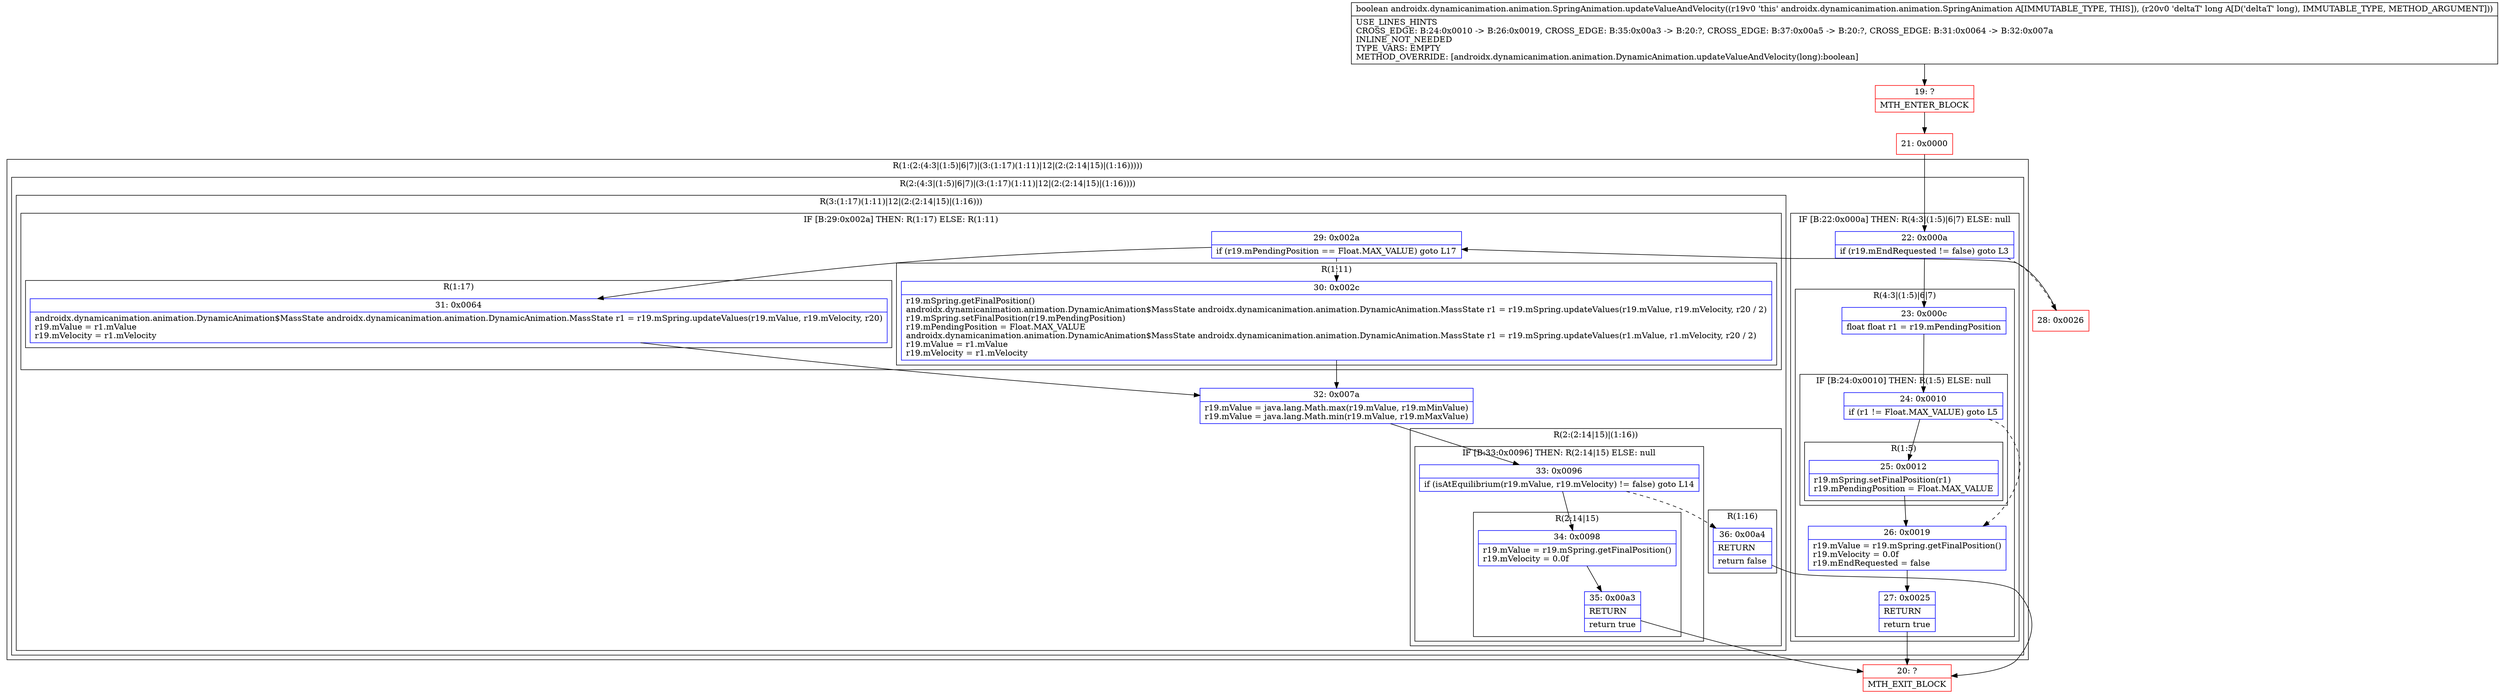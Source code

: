 digraph "CFG forandroidx.dynamicanimation.animation.SpringAnimation.updateValueAndVelocity(J)Z" {
subgraph cluster_Region_1654186893 {
label = "R(1:(2:(4:3|(1:5)|6|7)|(3:(1:17)(1:11)|12|(2:(2:14|15)|(1:16)))))";
node [shape=record,color=blue];
subgraph cluster_Region_1810752981 {
label = "R(2:(4:3|(1:5)|6|7)|(3:(1:17)(1:11)|12|(2:(2:14|15)|(1:16))))";
node [shape=record,color=blue];
subgraph cluster_IfRegion_482609543 {
label = "IF [B:22:0x000a] THEN: R(4:3|(1:5)|6|7) ELSE: null";
node [shape=record,color=blue];
Node_22 [shape=record,label="{22\:\ 0x000a|if (r19.mEndRequested != false) goto L3\l}"];
subgraph cluster_Region_1212149621 {
label = "R(4:3|(1:5)|6|7)";
node [shape=record,color=blue];
Node_23 [shape=record,label="{23\:\ 0x000c|float float r1 = r19.mPendingPosition\l}"];
subgraph cluster_IfRegion_267998993 {
label = "IF [B:24:0x0010] THEN: R(1:5) ELSE: null";
node [shape=record,color=blue];
Node_24 [shape=record,label="{24\:\ 0x0010|if (r1 != Float.MAX_VALUE) goto L5\l}"];
subgraph cluster_Region_915194897 {
label = "R(1:5)";
node [shape=record,color=blue];
Node_25 [shape=record,label="{25\:\ 0x0012|r19.mSpring.setFinalPosition(r1)\lr19.mPendingPosition = Float.MAX_VALUE\l}"];
}
}
Node_26 [shape=record,label="{26\:\ 0x0019|r19.mValue = r19.mSpring.getFinalPosition()\lr19.mVelocity = 0.0f\lr19.mEndRequested = false\l}"];
Node_27 [shape=record,label="{27\:\ 0x0025|RETURN\l|return true\l}"];
}
}
subgraph cluster_Region_608140097 {
label = "R(3:(1:17)(1:11)|12|(2:(2:14|15)|(1:16)))";
node [shape=record,color=blue];
subgraph cluster_IfRegion_27156672 {
label = "IF [B:29:0x002a] THEN: R(1:17) ELSE: R(1:11)";
node [shape=record,color=blue];
Node_29 [shape=record,label="{29\:\ 0x002a|if (r19.mPendingPosition == Float.MAX_VALUE) goto L17\l}"];
subgraph cluster_Region_1937331873 {
label = "R(1:17)";
node [shape=record,color=blue];
Node_31 [shape=record,label="{31\:\ 0x0064|androidx.dynamicanimation.animation.DynamicAnimation$MassState androidx.dynamicanimation.animation.DynamicAnimation.MassState r1 = r19.mSpring.updateValues(r19.mValue, r19.mVelocity, r20)\lr19.mValue = r1.mValue\lr19.mVelocity = r1.mVelocity\l}"];
}
subgraph cluster_Region_229092357 {
label = "R(1:11)";
node [shape=record,color=blue];
Node_30 [shape=record,label="{30\:\ 0x002c|r19.mSpring.getFinalPosition()\landroidx.dynamicanimation.animation.DynamicAnimation$MassState androidx.dynamicanimation.animation.DynamicAnimation.MassState r1 = r19.mSpring.updateValues(r19.mValue, r19.mVelocity, r20 \/ 2)\lr19.mSpring.setFinalPosition(r19.mPendingPosition)\lr19.mPendingPosition = Float.MAX_VALUE\landroidx.dynamicanimation.animation.DynamicAnimation$MassState androidx.dynamicanimation.animation.DynamicAnimation.MassState r1 = r19.mSpring.updateValues(r1.mValue, r1.mVelocity, r20 \/ 2)\lr19.mValue = r1.mValue\lr19.mVelocity = r1.mVelocity\l}"];
}
}
Node_32 [shape=record,label="{32\:\ 0x007a|r19.mValue = java.lang.Math.max(r19.mValue, r19.mMinValue)\lr19.mValue = java.lang.Math.min(r19.mValue, r19.mMaxValue)\l}"];
subgraph cluster_Region_89783915 {
label = "R(2:(2:14|15)|(1:16))";
node [shape=record,color=blue];
subgraph cluster_IfRegion_963467126 {
label = "IF [B:33:0x0096] THEN: R(2:14|15) ELSE: null";
node [shape=record,color=blue];
Node_33 [shape=record,label="{33\:\ 0x0096|if (isAtEquilibrium(r19.mValue, r19.mVelocity) != false) goto L14\l}"];
subgraph cluster_Region_1725417065 {
label = "R(2:14|15)";
node [shape=record,color=blue];
Node_34 [shape=record,label="{34\:\ 0x0098|r19.mValue = r19.mSpring.getFinalPosition()\lr19.mVelocity = 0.0f\l}"];
Node_35 [shape=record,label="{35\:\ 0x00a3|RETURN\l|return true\l}"];
}
}
subgraph cluster_Region_339554835 {
label = "R(1:16)";
node [shape=record,color=blue];
Node_36 [shape=record,label="{36\:\ 0x00a4|RETURN\l|return false\l}"];
}
}
}
}
}
Node_19 [shape=record,color=red,label="{19\:\ ?|MTH_ENTER_BLOCK\l}"];
Node_21 [shape=record,color=red,label="{21\:\ 0x0000}"];
Node_20 [shape=record,color=red,label="{20\:\ ?|MTH_EXIT_BLOCK\l}"];
Node_28 [shape=record,color=red,label="{28\:\ 0x0026}"];
MethodNode[shape=record,label="{boolean androidx.dynamicanimation.animation.SpringAnimation.updateValueAndVelocity((r19v0 'this' androidx.dynamicanimation.animation.SpringAnimation A[IMMUTABLE_TYPE, THIS]), (r20v0 'deltaT' long A[D('deltaT' long), IMMUTABLE_TYPE, METHOD_ARGUMENT]))  | USE_LINES_HINTS\lCROSS_EDGE: B:24:0x0010 \-\> B:26:0x0019, CROSS_EDGE: B:35:0x00a3 \-\> B:20:?, CROSS_EDGE: B:37:0x00a5 \-\> B:20:?, CROSS_EDGE: B:31:0x0064 \-\> B:32:0x007a\lINLINE_NOT_NEEDED\lTYPE_VARS: EMPTY\lMETHOD_OVERRIDE: [androidx.dynamicanimation.animation.DynamicAnimation.updateValueAndVelocity(long):boolean]\l}"];
MethodNode -> Node_19;Node_22 -> Node_23;
Node_22 -> Node_28[style=dashed];
Node_23 -> Node_24;
Node_24 -> Node_25;
Node_24 -> Node_26[style=dashed];
Node_25 -> Node_26;
Node_26 -> Node_27;
Node_27 -> Node_20;
Node_29 -> Node_30[style=dashed];
Node_29 -> Node_31;
Node_31 -> Node_32;
Node_30 -> Node_32;
Node_32 -> Node_33;
Node_33 -> Node_34;
Node_33 -> Node_36[style=dashed];
Node_34 -> Node_35;
Node_35 -> Node_20;
Node_36 -> Node_20;
Node_19 -> Node_21;
Node_21 -> Node_22;
Node_28 -> Node_29;
}

